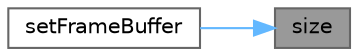 digraph "size"
{
 // LATEX_PDF_SIZE
  bgcolor="transparent";
  edge [fontname=Helvetica,fontsize=10,labelfontname=Helvetica,labelfontsize=10];
  node [fontname=Helvetica,fontsize=10,shape=box,height=0.2,width=0.4];
  rankdir="RL";
  Node1 [id="Node000001",label="size",height=0.2,width=0.4,color="gray40", fillcolor="grey60", style="filled", fontcolor="black",tooltip="获取帧缓冲区大小"];
  Node1 -> Node2 [id="edge1_Node000001_Node000002",dir="back",color="steelblue1",style="solid",tooltip=" "];
  Node2 [id="Node000002",label="setFrameBuffer",height=0.2,width=0.4,color="grey40", fillcolor="white", style="filled",URL="$class_p_c_m_frame.html#a5666e2328f866a48d9bb4c158f068e0e",tooltip="设置帧缓冲区"];
}
